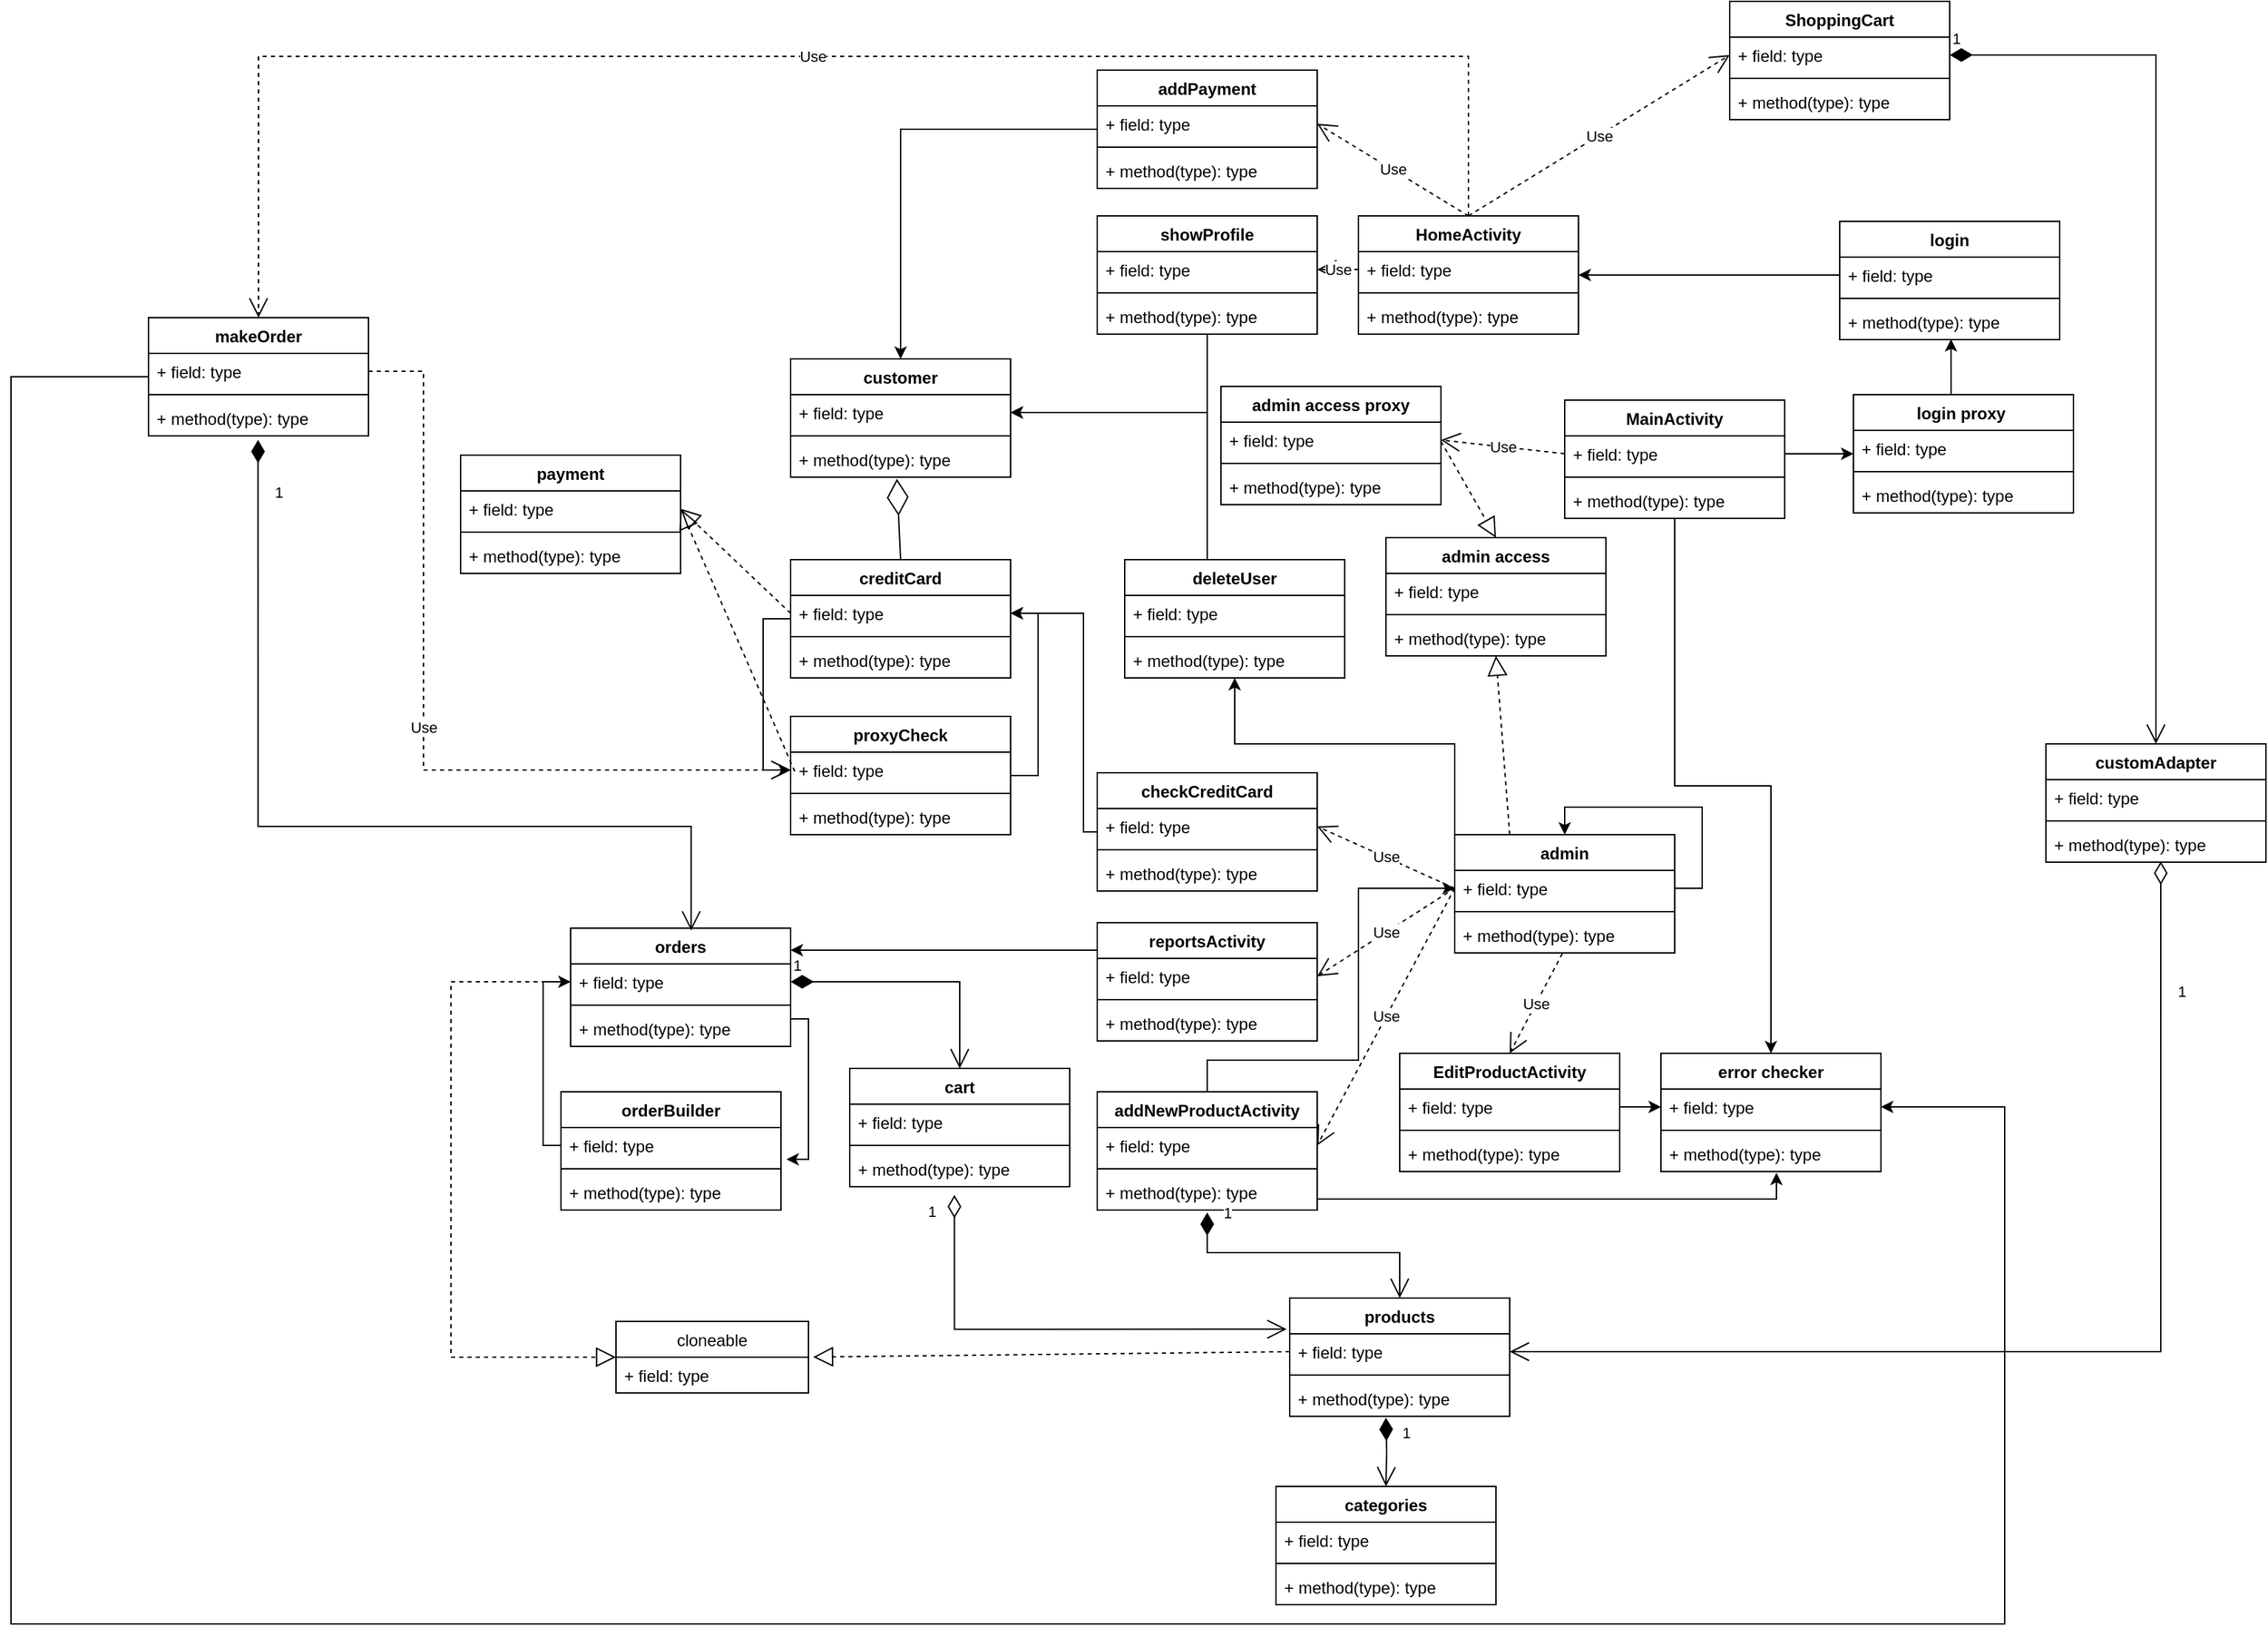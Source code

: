 <mxfile version="16.5.1" type="device"><diagram id="C5RBs43oDa-KdzZeNtuy" name="Page-1"><mxGraphModel dx="1497" dy="1588" grid="1" gridSize="10" guides="1" tooltips="1" connect="1" arrows="1" fold="1" page="1" pageScale="1" pageWidth="827" pageHeight="1169" math="0" shadow="0"><root><mxCell id="WIyWlLk6GJQsqaUBKTNV-0"/><mxCell id="WIyWlLk6GJQsqaUBKTNV-1" parent="WIyWlLk6GJQsqaUBKTNV-0"/><mxCell id="Jj-EscPb8y372BKNnxJL-28" style="edgeStyle=orthogonalEdgeStyle;rounded=0;orthogonalLoop=1;jettySize=auto;html=1;entryX=0.5;entryY=0;entryDx=0;entryDy=0;" edge="1" parent="WIyWlLk6GJQsqaUBKTNV-1" source="Jj-EscPb8y372BKNnxJL-0" target="Jj-EscPb8y372BKNnxJL-4"><mxGeometry relative="1" as="geometry"/></mxCell><mxCell id="Jj-EscPb8y372BKNnxJL-0" value="MainActivity" style="swimlane;fontStyle=1;align=center;verticalAlign=top;childLayout=stackLayout;horizontal=1;startSize=26;horizontalStack=0;resizeParent=1;resizeParentMax=0;resizeLast=0;collapsible=1;marginBottom=0;" vertex="1" parent="WIyWlLk6GJQsqaUBKTNV-1"><mxGeometry x="310" y="110" width="160" height="86" as="geometry"/></mxCell><mxCell id="Jj-EscPb8y372BKNnxJL-1" value="+ field: type" style="text;strokeColor=none;fillColor=none;align=left;verticalAlign=top;spacingLeft=4;spacingRight=4;overflow=hidden;rotatable=0;points=[[0,0.5],[1,0.5]];portConstraint=eastwest;" vertex="1" parent="Jj-EscPb8y372BKNnxJL-0"><mxGeometry y="26" width="160" height="26" as="geometry"/></mxCell><mxCell id="Jj-EscPb8y372BKNnxJL-2" value="" style="line;strokeWidth=1;fillColor=none;align=left;verticalAlign=middle;spacingTop=-1;spacingLeft=3;spacingRight=3;rotatable=0;labelPosition=right;points=[];portConstraint=eastwest;" vertex="1" parent="Jj-EscPb8y372BKNnxJL-0"><mxGeometry y="52" width="160" height="8" as="geometry"/></mxCell><mxCell id="Jj-EscPb8y372BKNnxJL-3" value="+ method(type): type" style="text;strokeColor=none;fillColor=none;align=left;verticalAlign=top;spacingLeft=4;spacingRight=4;overflow=hidden;rotatable=0;points=[[0,0.5],[1,0.5]];portConstraint=eastwest;" vertex="1" parent="Jj-EscPb8y372BKNnxJL-0"><mxGeometry y="60" width="160" height="26" as="geometry"/></mxCell><mxCell id="Jj-EscPb8y372BKNnxJL-4" value="error checker" style="swimlane;fontStyle=1;align=center;verticalAlign=top;childLayout=stackLayout;horizontal=1;startSize=26;horizontalStack=0;resizeParent=1;resizeParentMax=0;resizeLast=0;collapsible=1;marginBottom=0;" vertex="1" parent="WIyWlLk6GJQsqaUBKTNV-1"><mxGeometry x="380" y="585" width="160" height="86" as="geometry"/></mxCell><mxCell id="Jj-EscPb8y372BKNnxJL-5" value="+ field: type" style="text;strokeColor=none;fillColor=none;align=left;verticalAlign=top;spacingLeft=4;spacingRight=4;overflow=hidden;rotatable=0;points=[[0,0.5],[1,0.5]];portConstraint=eastwest;" vertex="1" parent="Jj-EscPb8y372BKNnxJL-4"><mxGeometry y="26" width="160" height="26" as="geometry"/></mxCell><mxCell id="Jj-EscPb8y372BKNnxJL-6" value="" style="line;strokeWidth=1;fillColor=none;align=left;verticalAlign=middle;spacingTop=-1;spacingLeft=3;spacingRight=3;rotatable=0;labelPosition=right;points=[];portConstraint=eastwest;" vertex="1" parent="Jj-EscPb8y372BKNnxJL-4"><mxGeometry y="52" width="160" height="8" as="geometry"/></mxCell><mxCell id="Jj-EscPb8y372BKNnxJL-7" value="+ method(type): type" style="text;strokeColor=none;fillColor=none;align=left;verticalAlign=top;spacingLeft=4;spacingRight=4;overflow=hidden;rotatable=0;points=[[0,0.5],[1,0.5]];portConstraint=eastwest;" vertex="1" parent="Jj-EscPb8y372BKNnxJL-4"><mxGeometry y="60" width="160" height="26" as="geometry"/></mxCell><mxCell id="Jj-EscPb8y372BKNnxJL-8" value="admin access" style="swimlane;fontStyle=1;align=center;verticalAlign=top;childLayout=stackLayout;horizontal=1;startSize=26;horizontalStack=0;resizeParent=1;resizeParentMax=0;resizeLast=0;collapsible=1;marginBottom=0;" vertex="1" parent="WIyWlLk6GJQsqaUBKTNV-1"><mxGeometry x="180" y="210" width="160" height="86" as="geometry"/></mxCell><mxCell id="Jj-EscPb8y372BKNnxJL-9" value="+ field: type" style="text;strokeColor=none;fillColor=none;align=left;verticalAlign=top;spacingLeft=4;spacingRight=4;overflow=hidden;rotatable=0;points=[[0,0.5],[1,0.5]];portConstraint=eastwest;" vertex="1" parent="Jj-EscPb8y372BKNnxJL-8"><mxGeometry y="26" width="160" height="26" as="geometry"/></mxCell><mxCell id="Jj-EscPb8y372BKNnxJL-10" value="" style="line;strokeWidth=1;fillColor=none;align=left;verticalAlign=middle;spacingTop=-1;spacingLeft=3;spacingRight=3;rotatable=0;labelPosition=right;points=[];portConstraint=eastwest;" vertex="1" parent="Jj-EscPb8y372BKNnxJL-8"><mxGeometry y="52" width="160" height="8" as="geometry"/></mxCell><mxCell id="Jj-EscPb8y372BKNnxJL-11" value="+ method(type): type" style="text;strokeColor=none;fillColor=none;align=left;verticalAlign=top;spacingLeft=4;spacingRight=4;overflow=hidden;rotatable=0;points=[[0,0.5],[1,0.5]];portConstraint=eastwest;" vertex="1" parent="Jj-EscPb8y372BKNnxJL-8"><mxGeometry y="60" width="160" height="26" as="geometry"/></mxCell><mxCell id="Jj-EscPb8y372BKNnxJL-120" style="edgeStyle=orthogonalEdgeStyle;rounded=0;orthogonalLoop=1;jettySize=auto;html=1;" edge="1" parent="WIyWlLk6GJQsqaUBKTNV-1" source="Jj-EscPb8y372BKNnxJL-12" target="Jj-EscPb8y372BKNnxJL-114"><mxGeometry relative="1" as="geometry"><Array as="points"><mxPoint x="230" y="360"/><mxPoint x="70" y="360"/></Array></mxGeometry></mxCell><mxCell id="Jj-EscPb8y372BKNnxJL-12" value="admin" style="swimlane;fontStyle=1;align=center;verticalAlign=top;childLayout=stackLayout;horizontal=1;startSize=26;horizontalStack=0;resizeParent=1;resizeParentMax=0;resizeLast=0;collapsible=1;marginBottom=0;" vertex="1" parent="WIyWlLk6GJQsqaUBKTNV-1"><mxGeometry x="230" y="426" width="160" height="86" as="geometry"/></mxCell><mxCell id="Jj-EscPb8y372BKNnxJL-201" style="edgeStyle=orthogonalEdgeStyle;rounded=0;orthogonalLoop=1;jettySize=auto;html=1;entryX=0.5;entryY=0;entryDx=0;entryDy=0;" edge="1" parent="Jj-EscPb8y372BKNnxJL-12" source="Jj-EscPb8y372BKNnxJL-13" target="Jj-EscPb8y372BKNnxJL-12"><mxGeometry relative="1" as="geometry"><Array as="points"><mxPoint x="180" y="39"/><mxPoint x="180" y="-20"/><mxPoint x="80" y="-20"/></Array></mxGeometry></mxCell><mxCell id="Jj-EscPb8y372BKNnxJL-13" value="+ field: type" style="text;strokeColor=none;fillColor=none;align=left;verticalAlign=top;spacingLeft=4;spacingRight=4;overflow=hidden;rotatable=0;points=[[0,0.5],[1,0.5]];portConstraint=eastwest;" vertex="1" parent="Jj-EscPb8y372BKNnxJL-12"><mxGeometry y="26" width="160" height="26" as="geometry"/></mxCell><mxCell id="Jj-EscPb8y372BKNnxJL-14" value="" style="line;strokeWidth=1;fillColor=none;align=left;verticalAlign=middle;spacingTop=-1;spacingLeft=3;spacingRight=3;rotatable=0;labelPosition=right;points=[];portConstraint=eastwest;" vertex="1" parent="Jj-EscPb8y372BKNnxJL-12"><mxGeometry y="52" width="160" height="8" as="geometry"/></mxCell><mxCell id="Jj-EscPb8y372BKNnxJL-15" value="+ method(type): type" style="text;strokeColor=none;fillColor=none;align=left;verticalAlign=top;spacingLeft=4;spacingRight=4;overflow=hidden;rotatable=0;points=[[0,0.5],[1,0.5]];portConstraint=eastwest;" vertex="1" parent="Jj-EscPb8y372BKNnxJL-12"><mxGeometry y="60" width="160" height="26" as="geometry"/></mxCell><mxCell id="Jj-EscPb8y372BKNnxJL-16" value="admin access proxy" style="swimlane;fontStyle=1;align=center;verticalAlign=top;childLayout=stackLayout;horizontal=1;startSize=26;horizontalStack=0;resizeParent=1;resizeParentMax=0;resizeLast=0;collapsible=1;marginBottom=0;" vertex="1" parent="WIyWlLk6GJQsqaUBKTNV-1"><mxGeometry x="60" y="100" width="160" height="86" as="geometry"/></mxCell><mxCell id="Jj-EscPb8y372BKNnxJL-17" value="+ field: type" style="text;strokeColor=none;fillColor=none;align=left;verticalAlign=top;spacingLeft=4;spacingRight=4;overflow=hidden;rotatable=0;points=[[0,0.5],[1,0.5]];portConstraint=eastwest;" vertex="1" parent="Jj-EscPb8y372BKNnxJL-16"><mxGeometry y="26" width="160" height="26" as="geometry"/></mxCell><mxCell id="Jj-EscPb8y372BKNnxJL-18" value="" style="line;strokeWidth=1;fillColor=none;align=left;verticalAlign=middle;spacingTop=-1;spacingLeft=3;spacingRight=3;rotatable=0;labelPosition=right;points=[];portConstraint=eastwest;" vertex="1" parent="Jj-EscPb8y372BKNnxJL-16"><mxGeometry y="52" width="160" height="8" as="geometry"/></mxCell><mxCell id="Jj-EscPb8y372BKNnxJL-19" value="+ method(type): type" style="text;strokeColor=none;fillColor=none;align=left;verticalAlign=top;spacingLeft=4;spacingRight=4;overflow=hidden;rotatable=0;points=[[0,0.5],[1,0.5]];portConstraint=eastwest;" vertex="1" parent="Jj-EscPb8y372BKNnxJL-16"><mxGeometry y="60" width="160" height="26" as="geometry"/></mxCell><mxCell id="Jj-EscPb8y372BKNnxJL-130" style="edgeStyle=orthogonalEdgeStyle;rounded=0;orthogonalLoop=1;jettySize=auto;html=1;entryX=0.506;entryY=0.986;entryDx=0;entryDy=0;entryPerimeter=0;" edge="1" parent="WIyWlLk6GJQsqaUBKTNV-1" source="Jj-EscPb8y372BKNnxJL-20" target="Jj-EscPb8y372BKNnxJL-27"><mxGeometry relative="1" as="geometry"><Array as="points"><mxPoint x="591" y="100"/><mxPoint x="591" y="100"/></Array></mxGeometry></mxCell><mxCell id="Jj-EscPb8y372BKNnxJL-20" value="login proxy " style="swimlane;fontStyle=1;align=center;verticalAlign=top;childLayout=stackLayout;horizontal=1;startSize=26;horizontalStack=0;resizeParent=1;resizeParentMax=0;resizeLast=0;collapsible=1;marginBottom=0;" vertex="1" parent="WIyWlLk6GJQsqaUBKTNV-1"><mxGeometry x="520" y="106" width="160" height="86" as="geometry"/></mxCell><mxCell id="Jj-EscPb8y372BKNnxJL-21" value="+ field: type" style="text;strokeColor=none;fillColor=none;align=left;verticalAlign=top;spacingLeft=4;spacingRight=4;overflow=hidden;rotatable=0;points=[[0,0.5],[1,0.5]];portConstraint=eastwest;" vertex="1" parent="Jj-EscPb8y372BKNnxJL-20"><mxGeometry y="26" width="160" height="26" as="geometry"/></mxCell><mxCell id="Jj-EscPb8y372BKNnxJL-22" value="" style="line;strokeWidth=1;fillColor=none;align=left;verticalAlign=middle;spacingTop=-1;spacingLeft=3;spacingRight=3;rotatable=0;labelPosition=right;points=[];portConstraint=eastwest;" vertex="1" parent="Jj-EscPb8y372BKNnxJL-20"><mxGeometry y="52" width="160" height="8" as="geometry"/></mxCell><mxCell id="Jj-EscPb8y372BKNnxJL-23" value="+ method(type): type" style="text;strokeColor=none;fillColor=none;align=left;verticalAlign=top;spacingLeft=4;spacingRight=4;overflow=hidden;rotatable=0;points=[[0,0.5],[1,0.5]];portConstraint=eastwest;" vertex="1" parent="Jj-EscPb8y372BKNnxJL-20"><mxGeometry y="60" width="160" height="26" as="geometry"/></mxCell><mxCell id="Jj-EscPb8y372BKNnxJL-24" value="login" style="swimlane;fontStyle=1;align=center;verticalAlign=top;childLayout=stackLayout;horizontal=1;startSize=26;horizontalStack=0;resizeParent=1;resizeParentMax=0;resizeLast=0;collapsible=1;marginBottom=0;" vertex="1" parent="WIyWlLk6GJQsqaUBKTNV-1"><mxGeometry x="510" y="-20" width="160" height="86" as="geometry"/></mxCell><mxCell id="Jj-EscPb8y372BKNnxJL-25" value="+ field: type" style="text;strokeColor=none;fillColor=none;align=left;verticalAlign=top;spacingLeft=4;spacingRight=4;overflow=hidden;rotatable=0;points=[[0,0.5],[1,0.5]];portConstraint=eastwest;" vertex="1" parent="Jj-EscPb8y372BKNnxJL-24"><mxGeometry y="26" width="160" height="26" as="geometry"/></mxCell><mxCell id="Jj-EscPb8y372BKNnxJL-26" value="" style="line;strokeWidth=1;fillColor=none;align=left;verticalAlign=middle;spacingTop=-1;spacingLeft=3;spacingRight=3;rotatable=0;labelPosition=right;points=[];portConstraint=eastwest;" vertex="1" parent="Jj-EscPb8y372BKNnxJL-24"><mxGeometry y="52" width="160" height="8" as="geometry"/></mxCell><mxCell id="Jj-EscPb8y372BKNnxJL-27" value="+ method(type): type" style="text;strokeColor=none;fillColor=none;align=left;verticalAlign=top;spacingLeft=4;spacingRight=4;overflow=hidden;rotatable=0;points=[[0,0.5],[1,0.5]];portConstraint=eastwest;" vertex="1" parent="Jj-EscPb8y372BKNnxJL-24"><mxGeometry y="60" width="160" height="26" as="geometry"/></mxCell><mxCell id="Jj-EscPb8y372BKNnxJL-77" style="edgeStyle=orthogonalEdgeStyle;rounded=0;orthogonalLoop=1;jettySize=auto;html=1;entryX=0;entryY=0.5;entryDx=0;entryDy=0;" edge="1" parent="WIyWlLk6GJQsqaUBKTNV-1" source="Jj-EscPb8y372BKNnxJL-37" target="Jj-EscPb8y372BKNnxJL-13"><mxGeometry relative="1" as="geometry"><Array as="points"><mxPoint x="50" y="590"/><mxPoint x="160" y="590"/><mxPoint x="160" y="465"/></Array></mxGeometry></mxCell><mxCell id="Jj-EscPb8y372BKNnxJL-96" style="edgeStyle=orthogonalEdgeStyle;rounded=0;orthogonalLoop=1;jettySize=auto;html=1;entryX=0.525;entryY=1.032;entryDx=0;entryDy=0;entryPerimeter=0;" edge="1" parent="WIyWlLk6GJQsqaUBKTNV-1" source="Jj-EscPb8y372BKNnxJL-37" target="Jj-EscPb8y372BKNnxJL-7"><mxGeometry relative="1" as="geometry"><Array as="points"><mxPoint x="50" y="691"/><mxPoint x="464" y="691"/></Array></mxGeometry></mxCell><mxCell id="Jj-EscPb8y372BKNnxJL-37" value="addNewProductActivity" style="swimlane;fontStyle=1;align=center;verticalAlign=top;childLayout=stackLayout;horizontal=1;startSize=26;horizontalStack=0;resizeParent=1;resizeParentMax=0;resizeLast=0;collapsible=1;marginBottom=0;" vertex="1" parent="WIyWlLk6GJQsqaUBKTNV-1"><mxGeometry x="-30" y="613" width="160" height="86" as="geometry"/></mxCell><mxCell id="Jj-EscPb8y372BKNnxJL-38" value="+ field: type" style="text;strokeColor=none;fillColor=none;align=left;verticalAlign=top;spacingLeft=4;spacingRight=4;overflow=hidden;rotatable=0;points=[[0,0.5],[1,0.5]];portConstraint=eastwest;" vertex="1" parent="Jj-EscPb8y372BKNnxJL-37"><mxGeometry y="26" width="160" height="26" as="geometry"/></mxCell><mxCell id="Jj-EscPb8y372BKNnxJL-39" value="" style="line;strokeWidth=1;fillColor=none;align=left;verticalAlign=middle;spacingTop=-1;spacingLeft=3;spacingRight=3;rotatable=0;labelPosition=right;points=[];portConstraint=eastwest;" vertex="1" parent="Jj-EscPb8y372BKNnxJL-37"><mxGeometry y="52" width="160" height="8" as="geometry"/></mxCell><mxCell id="Jj-EscPb8y372BKNnxJL-40" value="+ method(type): type" style="text;strokeColor=none;fillColor=none;align=left;verticalAlign=top;spacingLeft=4;spacingRight=4;overflow=hidden;rotatable=0;points=[[0,0.5],[1,0.5]];portConstraint=eastwest;" vertex="1" parent="Jj-EscPb8y372BKNnxJL-37"><mxGeometry y="60" width="160" height="26" as="geometry"/></mxCell><mxCell id="Jj-EscPb8y372BKNnxJL-43" value="products" style="swimlane;fontStyle=1;align=center;verticalAlign=top;childLayout=stackLayout;horizontal=1;startSize=26;horizontalStack=0;resizeParent=1;resizeParentMax=0;resizeLast=0;collapsible=1;marginBottom=0;" vertex="1" parent="WIyWlLk6GJQsqaUBKTNV-1"><mxGeometry x="110" y="763" width="160" height="86" as="geometry"/></mxCell><mxCell id="Jj-EscPb8y372BKNnxJL-44" value="+ field: type" style="text;strokeColor=none;fillColor=none;align=left;verticalAlign=top;spacingLeft=4;spacingRight=4;overflow=hidden;rotatable=0;points=[[0,0.5],[1,0.5]];portConstraint=eastwest;" vertex="1" parent="Jj-EscPb8y372BKNnxJL-43"><mxGeometry y="26" width="160" height="26" as="geometry"/></mxCell><mxCell id="Jj-EscPb8y372BKNnxJL-45" value="" style="line;strokeWidth=1;fillColor=none;align=left;verticalAlign=middle;spacingTop=-1;spacingLeft=3;spacingRight=3;rotatable=0;labelPosition=right;points=[];portConstraint=eastwest;" vertex="1" parent="Jj-EscPb8y372BKNnxJL-43"><mxGeometry y="52" width="160" height="8" as="geometry"/></mxCell><mxCell id="Jj-EscPb8y372BKNnxJL-46" value="+ method(type): type" style="text;strokeColor=none;fillColor=none;align=left;verticalAlign=top;spacingLeft=4;spacingRight=4;overflow=hidden;rotatable=0;points=[[0,0.5],[1,0.5]];portConstraint=eastwest;" vertex="1" parent="Jj-EscPb8y372BKNnxJL-43"><mxGeometry y="60" width="160" height="26" as="geometry"/></mxCell><mxCell id="Jj-EscPb8y372BKNnxJL-55" value="cloneable" style="swimlane;fontStyle=0;childLayout=stackLayout;horizontal=1;startSize=26;fillColor=none;horizontalStack=0;resizeParent=1;resizeParentMax=0;resizeLast=0;collapsible=1;marginBottom=0;" vertex="1" parent="WIyWlLk6GJQsqaUBKTNV-1"><mxGeometry x="-380" y="780" width="140" height="52" as="geometry"/></mxCell><mxCell id="Jj-EscPb8y372BKNnxJL-56" value="+ field: type" style="text;strokeColor=none;fillColor=none;align=left;verticalAlign=top;spacingLeft=4;spacingRight=4;overflow=hidden;rotatable=0;points=[[0,0.5],[1,0.5]];portConstraint=eastwest;" vertex="1" parent="Jj-EscPb8y372BKNnxJL-55"><mxGeometry y="26" width="140" height="26" as="geometry"/></mxCell><mxCell id="Jj-EscPb8y372BKNnxJL-63" value="EditProductActivity" style="swimlane;fontStyle=1;align=center;verticalAlign=top;childLayout=stackLayout;horizontal=1;startSize=26;horizontalStack=0;resizeParent=1;resizeParentMax=0;resizeLast=0;collapsible=1;marginBottom=0;" vertex="1" parent="WIyWlLk6GJQsqaUBKTNV-1"><mxGeometry x="190" y="585" width="160" height="86" as="geometry"/></mxCell><mxCell id="Jj-EscPb8y372BKNnxJL-64" value="+ field: type" style="text;strokeColor=none;fillColor=none;align=left;verticalAlign=top;spacingLeft=4;spacingRight=4;overflow=hidden;rotatable=0;points=[[0,0.5],[1,0.5]];portConstraint=eastwest;" vertex="1" parent="Jj-EscPb8y372BKNnxJL-63"><mxGeometry y="26" width="160" height="26" as="geometry"/></mxCell><mxCell id="Jj-EscPb8y372BKNnxJL-65" value="" style="line;strokeWidth=1;fillColor=none;align=left;verticalAlign=middle;spacingTop=-1;spacingLeft=3;spacingRight=3;rotatable=0;labelPosition=right;points=[];portConstraint=eastwest;" vertex="1" parent="Jj-EscPb8y372BKNnxJL-63"><mxGeometry y="52" width="160" height="8" as="geometry"/></mxCell><mxCell id="Jj-EscPb8y372BKNnxJL-66" value="+ method(type): type" style="text;strokeColor=none;fillColor=none;align=left;verticalAlign=top;spacingLeft=4;spacingRight=4;overflow=hidden;rotatable=0;points=[[0,0.5],[1,0.5]];portConstraint=eastwest;" vertex="1" parent="Jj-EscPb8y372BKNnxJL-63"><mxGeometry y="60" width="160" height="26" as="geometry"/></mxCell><mxCell id="Jj-EscPb8y372BKNnxJL-71" style="edgeStyle=orthogonalEdgeStyle;rounded=0;orthogonalLoop=1;jettySize=auto;html=1;entryX=0;entryY=0.5;entryDx=0;entryDy=0;" edge="1" parent="WIyWlLk6GJQsqaUBKTNV-1" source="Jj-EscPb8y372BKNnxJL-64" target="Jj-EscPb8y372BKNnxJL-5"><mxGeometry relative="1" as="geometry"/></mxCell><mxCell id="Jj-EscPb8y372BKNnxJL-88" style="edgeStyle=orthogonalEdgeStyle;rounded=0;orthogonalLoop=1;jettySize=auto;html=1;entryX=1.025;entryY=0.887;entryDx=0;entryDy=0;entryPerimeter=0;" edge="1" parent="WIyWlLk6GJQsqaUBKTNV-1" source="Jj-EscPb8y372BKNnxJL-79" target="Jj-EscPb8y372BKNnxJL-84"><mxGeometry relative="1" as="geometry"><Array as="points"><mxPoint x="-240" y="560"/><mxPoint x="-240" y="662"/></Array></mxGeometry></mxCell><mxCell id="Jj-EscPb8y372BKNnxJL-79" value="orders" style="swimlane;fontStyle=1;align=center;verticalAlign=top;childLayout=stackLayout;horizontal=1;startSize=26;horizontalStack=0;resizeParent=1;resizeParentMax=0;resizeLast=0;collapsible=1;marginBottom=0;" vertex="1" parent="WIyWlLk6GJQsqaUBKTNV-1"><mxGeometry x="-413" y="494" width="160" height="86" as="geometry"/></mxCell><mxCell id="Jj-EscPb8y372BKNnxJL-80" value="+ field: type" style="text;strokeColor=none;fillColor=none;align=left;verticalAlign=top;spacingLeft=4;spacingRight=4;overflow=hidden;rotatable=0;points=[[0,0.5],[1,0.5]];portConstraint=eastwest;" vertex="1" parent="Jj-EscPb8y372BKNnxJL-79"><mxGeometry y="26" width="160" height="26" as="geometry"/></mxCell><mxCell id="Jj-EscPb8y372BKNnxJL-81" value="" style="line;strokeWidth=1;fillColor=none;align=left;verticalAlign=middle;spacingTop=-1;spacingLeft=3;spacingRight=3;rotatable=0;labelPosition=right;points=[];portConstraint=eastwest;" vertex="1" parent="Jj-EscPb8y372BKNnxJL-79"><mxGeometry y="52" width="160" height="8" as="geometry"/></mxCell><mxCell id="Jj-EscPb8y372BKNnxJL-82" value="+ method(type): type" style="text;strokeColor=none;fillColor=none;align=left;verticalAlign=top;spacingLeft=4;spacingRight=4;overflow=hidden;rotatable=0;points=[[0,0.5],[1,0.5]];portConstraint=eastwest;" vertex="1" parent="Jj-EscPb8y372BKNnxJL-79"><mxGeometry y="60" width="160" height="26" as="geometry"/></mxCell><mxCell id="Jj-EscPb8y372BKNnxJL-83" value="orderBuilder" style="swimlane;fontStyle=1;align=center;verticalAlign=top;childLayout=stackLayout;horizontal=1;startSize=26;horizontalStack=0;resizeParent=1;resizeParentMax=0;resizeLast=0;collapsible=1;marginBottom=0;" vertex="1" parent="WIyWlLk6GJQsqaUBKTNV-1"><mxGeometry x="-420" y="613" width="160" height="86" as="geometry"/></mxCell><mxCell id="Jj-EscPb8y372BKNnxJL-84" value="+ field: type" style="text;strokeColor=none;fillColor=none;align=left;verticalAlign=top;spacingLeft=4;spacingRight=4;overflow=hidden;rotatable=0;points=[[0,0.5],[1,0.5]];portConstraint=eastwest;" vertex="1" parent="Jj-EscPb8y372BKNnxJL-83"><mxGeometry y="26" width="160" height="26" as="geometry"/></mxCell><mxCell id="Jj-EscPb8y372BKNnxJL-85" value="" style="line;strokeWidth=1;fillColor=none;align=left;verticalAlign=middle;spacingTop=-1;spacingLeft=3;spacingRight=3;rotatable=0;labelPosition=right;points=[];portConstraint=eastwest;" vertex="1" parent="Jj-EscPb8y372BKNnxJL-83"><mxGeometry y="52" width="160" height="8" as="geometry"/></mxCell><mxCell id="Jj-EscPb8y372BKNnxJL-86" value="+ method(type): type" style="text;strokeColor=none;fillColor=none;align=left;verticalAlign=top;spacingLeft=4;spacingRight=4;overflow=hidden;rotatable=0;points=[[0,0.5],[1,0.5]];portConstraint=eastwest;" vertex="1" parent="Jj-EscPb8y372BKNnxJL-83"><mxGeometry y="60" width="160" height="26" as="geometry"/></mxCell><mxCell id="Jj-EscPb8y372BKNnxJL-87" style="edgeStyle=orthogonalEdgeStyle;rounded=0;orthogonalLoop=1;jettySize=auto;html=1;" edge="1" parent="WIyWlLk6GJQsqaUBKTNV-1" source="Jj-EscPb8y372BKNnxJL-84" target="Jj-EscPb8y372BKNnxJL-80"><mxGeometry relative="1" as="geometry"><Array as="points"><mxPoint x="-433" y="652"/><mxPoint x="-433" y="533"/></Array></mxGeometry></mxCell><mxCell id="Jj-EscPb8y372BKNnxJL-95" style="edgeStyle=orthogonalEdgeStyle;rounded=0;orthogonalLoop=1;jettySize=auto;html=1;" edge="1" parent="WIyWlLk6GJQsqaUBKTNV-1" source="Jj-EscPb8y372BKNnxJL-90"><mxGeometry relative="1" as="geometry"><mxPoint x="-253" y="510" as="targetPoint"/><Array as="points"><mxPoint x="-253" y="510"/></Array></mxGeometry></mxCell><mxCell id="Jj-EscPb8y372BKNnxJL-90" value="reportsActivity" style="swimlane;fontStyle=1;align=center;verticalAlign=top;childLayout=stackLayout;horizontal=1;startSize=26;horizontalStack=0;resizeParent=1;resizeParentMax=0;resizeLast=0;collapsible=1;marginBottom=0;" vertex="1" parent="WIyWlLk6GJQsqaUBKTNV-1"><mxGeometry x="-30" y="490" width="160" height="86" as="geometry"/></mxCell><mxCell id="Jj-EscPb8y372BKNnxJL-91" value="+ field: type" style="text;strokeColor=none;fillColor=none;align=left;verticalAlign=top;spacingLeft=4;spacingRight=4;overflow=hidden;rotatable=0;points=[[0,0.5],[1,0.5]];portConstraint=eastwest;" vertex="1" parent="Jj-EscPb8y372BKNnxJL-90"><mxGeometry y="26" width="160" height="26" as="geometry"/></mxCell><mxCell id="Jj-EscPb8y372BKNnxJL-92" value="" style="line;strokeWidth=1;fillColor=none;align=left;verticalAlign=middle;spacingTop=-1;spacingLeft=3;spacingRight=3;rotatable=0;labelPosition=right;points=[];portConstraint=eastwest;" vertex="1" parent="Jj-EscPb8y372BKNnxJL-90"><mxGeometry y="52" width="160" height="8" as="geometry"/></mxCell><mxCell id="Jj-EscPb8y372BKNnxJL-93" value="+ method(type): type" style="text;strokeColor=none;fillColor=none;align=left;verticalAlign=top;spacingLeft=4;spacingRight=4;overflow=hidden;rotatable=0;points=[[0,0.5],[1,0.5]];portConstraint=eastwest;" vertex="1" parent="Jj-EscPb8y372BKNnxJL-90"><mxGeometry y="60" width="160" height="26" as="geometry"/></mxCell><mxCell id="Jj-EscPb8y372BKNnxJL-98" value="cart" style="swimlane;fontStyle=1;align=center;verticalAlign=top;childLayout=stackLayout;horizontal=1;startSize=26;horizontalStack=0;resizeParent=1;resizeParentMax=0;resizeLast=0;collapsible=1;marginBottom=0;" vertex="1" parent="WIyWlLk6GJQsqaUBKTNV-1"><mxGeometry x="-210" y="596" width="160" height="86" as="geometry"/></mxCell><mxCell id="Jj-EscPb8y372BKNnxJL-99" value="+ field: type" style="text;strokeColor=none;fillColor=none;align=left;verticalAlign=top;spacingLeft=4;spacingRight=4;overflow=hidden;rotatable=0;points=[[0,0.5],[1,0.5]];portConstraint=eastwest;" vertex="1" parent="Jj-EscPb8y372BKNnxJL-98"><mxGeometry y="26" width="160" height="26" as="geometry"/></mxCell><mxCell id="Jj-EscPb8y372BKNnxJL-100" value="" style="line;strokeWidth=1;fillColor=none;align=left;verticalAlign=middle;spacingTop=-1;spacingLeft=3;spacingRight=3;rotatable=0;labelPosition=right;points=[];portConstraint=eastwest;" vertex="1" parent="Jj-EscPb8y372BKNnxJL-98"><mxGeometry y="52" width="160" height="8" as="geometry"/></mxCell><mxCell id="Jj-EscPb8y372BKNnxJL-101" value="+ method(type): type" style="text;strokeColor=none;fillColor=none;align=left;verticalAlign=top;spacingLeft=4;spacingRight=4;overflow=hidden;rotatable=0;points=[[0,0.5],[1,0.5]];portConstraint=eastwest;" vertex="1" parent="Jj-EscPb8y372BKNnxJL-98"><mxGeometry y="60" width="160" height="26" as="geometry"/></mxCell><mxCell id="Jj-EscPb8y372BKNnxJL-149" style="edgeStyle=orthogonalEdgeStyle;rounded=0;orthogonalLoop=1;jettySize=auto;html=1;entryX=1;entryY=0.5;entryDx=0;entryDy=0;" edge="1" parent="WIyWlLk6GJQsqaUBKTNV-1" source="Jj-EscPb8y372BKNnxJL-114" target="Jj-EscPb8y372BKNnxJL-144"><mxGeometry relative="1" as="geometry"><Array as="points"><mxPoint x="50" y="119"/></Array></mxGeometry></mxCell><mxCell id="Jj-EscPb8y372BKNnxJL-114" value="deleteUser" style="swimlane;fontStyle=1;align=center;verticalAlign=top;childLayout=stackLayout;horizontal=1;startSize=26;horizontalStack=0;resizeParent=1;resizeParentMax=0;resizeLast=0;collapsible=1;marginBottom=0;" vertex="1" parent="WIyWlLk6GJQsqaUBKTNV-1"><mxGeometry x="-10" y="226" width="160" height="86" as="geometry"/></mxCell><mxCell id="Jj-EscPb8y372BKNnxJL-115" value="+ field: type" style="text;strokeColor=none;fillColor=none;align=left;verticalAlign=top;spacingLeft=4;spacingRight=4;overflow=hidden;rotatable=0;points=[[0,0.5],[1,0.5]];portConstraint=eastwest;" vertex="1" parent="Jj-EscPb8y372BKNnxJL-114"><mxGeometry y="26" width="160" height="26" as="geometry"/></mxCell><mxCell id="Jj-EscPb8y372BKNnxJL-116" value="" style="line;strokeWidth=1;fillColor=none;align=left;verticalAlign=middle;spacingTop=-1;spacingLeft=3;spacingRight=3;rotatable=0;labelPosition=right;points=[];portConstraint=eastwest;" vertex="1" parent="Jj-EscPb8y372BKNnxJL-114"><mxGeometry y="52" width="160" height="8" as="geometry"/></mxCell><mxCell id="Jj-EscPb8y372BKNnxJL-117" value="+ method(type): type" style="text;strokeColor=none;fillColor=none;align=left;verticalAlign=top;spacingLeft=4;spacingRight=4;overflow=hidden;rotatable=0;points=[[0,0.5],[1,0.5]];portConstraint=eastwest;" vertex="1" parent="Jj-EscPb8y372BKNnxJL-114"><mxGeometry y="60" width="160" height="26" as="geometry"/></mxCell><mxCell id="Jj-EscPb8y372BKNnxJL-123" value="HomeActivity" style="swimlane;fontStyle=1;align=center;verticalAlign=top;childLayout=stackLayout;horizontal=1;startSize=26;horizontalStack=0;resizeParent=1;resizeParentMax=0;resizeLast=0;collapsible=1;marginBottom=0;" vertex="1" parent="WIyWlLk6GJQsqaUBKTNV-1"><mxGeometry x="160" y="-24" width="160" height="86" as="geometry"/></mxCell><mxCell id="Jj-EscPb8y372BKNnxJL-124" value="+ field: type" style="text;strokeColor=none;fillColor=none;align=left;verticalAlign=top;spacingLeft=4;spacingRight=4;overflow=hidden;rotatable=0;points=[[0,0.5],[1,0.5]];portConstraint=eastwest;" vertex="1" parent="Jj-EscPb8y372BKNnxJL-123"><mxGeometry y="26" width="160" height="26" as="geometry"/></mxCell><mxCell id="Jj-EscPb8y372BKNnxJL-125" value="" style="line;strokeWidth=1;fillColor=none;align=left;verticalAlign=middle;spacingTop=-1;spacingLeft=3;spacingRight=3;rotatable=0;labelPosition=right;points=[];portConstraint=eastwest;" vertex="1" parent="Jj-EscPb8y372BKNnxJL-123"><mxGeometry y="52" width="160" height="8" as="geometry"/></mxCell><mxCell id="Jj-EscPb8y372BKNnxJL-126" value="+ method(type): type" style="text;strokeColor=none;fillColor=none;align=left;verticalAlign=top;spacingLeft=4;spacingRight=4;overflow=hidden;rotatable=0;points=[[0,0.5],[1,0.5]];portConstraint=eastwest;" vertex="1" parent="Jj-EscPb8y372BKNnxJL-123"><mxGeometry y="60" width="160" height="26" as="geometry"/></mxCell><mxCell id="Jj-EscPb8y372BKNnxJL-128" style="edgeStyle=orthogonalEdgeStyle;rounded=0;orthogonalLoop=1;jettySize=auto;html=1;entryX=0;entryY=0.5;entryDx=0;entryDy=0;" edge="1" parent="WIyWlLk6GJQsqaUBKTNV-1" source="Jj-EscPb8y372BKNnxJL-1" target="Jj-EscPb8y372BKNnxJL-20"><mxGeometry relative="1" as="geometry"/></mxCell><mxCell id="Jj-EscPb8y372BKNnxJL-131" style="edgeStyle=orthogonalEdgeStyle;rounded=0;orthogonalLoop=1;jettySize=auto;html=1;" edge="1" parent="WIyWlLk6GJQsqaUBKTNV-1" source="Jj-EscPb8y372BKNnxJL-25" target="Jj-EscPb8y372BKNnxJL-123"><mxGeometry relative="1" as="geometry"/></mxCell><mxCell id="Jj-EscPb8y372BKNnxJL-147" style="edgeStyle=orthogonalEdgeStyle;rounded=0;orthogonalLoop=1;jettySize=auto;html=1;" edge="1" parent="WIyWlLk6GJQsqaUBKTNV-1" source="Jj-EscPb8y372BKNnxJL-132" target="Jj-EscPb8y372BKNnxJL-143"><mxGeometry relative="1" as="geometry"/></mxCell><mxCell id="Jj-EscPb8y372BKNnxJL-132" value="addPayment" style="swimlane;fontStyle=1;align=center;verticalAlign=top;childLayout=stackLayout;horizontal=1;startSize=26;horizontalStack=0;resizeParent=1;resizeParentMax=0;resizeLast=0;collapsible=1;marginBottom=0;" vertex="1" parent="WIyWlLk6GJQsqaUBKTNV-1"><mxGeometry x="-30" y="-130" width="160" height="86" as="geometry"/></mxCell><mxCell id="Jj-EscPb8y372BKNnxJL-133" value="+ field: type" style="text;strokeColor=none;fillColor=none;align=left;verticalAlign=top;spacingLeft=4;spacingRight=4;overflow=hidden;rotatable=0;points=[[0,0.5],[1,0.5]];portConstraint=eastwest;" vertex="1" parent="Jj-EscPb8y372BKNnxJL-132"><mxGeometry y="26" width="160" height="26" as="geometry"/></mxCell><mxCell id="Jj-EscPb8y372BKNnxJL-134" value="" style="line;strokeWidth=1;fillColor=none;align=left;verticalAlign=middle;spacingTop=-1;spacingLeft=3;spacingRight=3;rotatable=0;labelPosition=right;points=[];portConstraint=eastwest;" vertex="1" parent="Jj-EscPb8y372BKNnxJL-132"><mxGeometry y="52" width="160" height="8" as="geometry"/></mxCell><mxCell id="Jj-EscPb8y372BKNnxJL-135" value="+ method(type): type" style="text;strokeColor=none;fillColor=none;align=left;verticalAlign=top;spacingLeft=4;spacingRight=4;overflow=hidden;rotatable=0;points=[[0,0.5],[1,0.5]];portConstraint=eastwest;" vertex="1" parent="Jj-EscPb8y372BKNnxJL-132"><mxGeometry y="60" width="160" height="26" as="geometry"/></mxCell><mxCell id="Jj-EscPb8y372BKNnxJL-148" style="edgeStyle=orthogonalEdgeStyle;rounded=0;orthogonalLoop=1;jettySize=auto;html=1;" edge="1" parent="WIyWlLk6GJQsqaUBKTNV-1" source="Jj-EscPb8y372BKNnxJL-136" target="Jj-EscPb8y372BKNnxJL-144"><mxGeometry relative="1" as="geometry"/></mxCell><mxCell id="Jj-EscPb8y372BKNnxJL-136" value="showProfile" style="swimlane;fontStyle=1;align=center;verticalAlign=top;childLayout=stackLayout;horizontal=1;startSize=26;horizontalStack=0;resizeParent=1;resizeParentMax=0;resizeLast=0;collapsible=1;marginBottom=0;" vertex="1" parent="WIyWlLk6GJQsqaUBKTNV-1"><mxGeometry x="-30" y="-24" width="160" height="86" as="geometry"/></mxCell><mxCell id="Jj-EscPb8y372BKNnxJL-137" value="+ field: type" style="text;strokeColor=none;fillColor=none;align=left;verticalAlign=top;spacingLeft=4;spacingRight=4;overflow=hidden;rotatable=0;points=[[0,0.5],[1,0.5]];portConstraint=eastwest;" vertex="1" parent="Jj-EscPb8y372BKNnxJL-136"><mxGeometry y="26" width="160" height="26" as="geometry"/></mxCell><mxCell id="Jj-EscPb8y372BKNnxJL-138" value="" style="line;strokeWidth=1;fillColor=none;align=left;verticalAlign=middle;spacingTop=-1;spacingLeft=3;spacingRight=3;rotatable=0;labelPosition=right;points=[];portConstraint=eastwest;" vertex="1" parent="Jj-EscPb8y372BKNnxJL-136"><mxGeometry y="52" width="160" height="8" as="geometry"/></mxCell><mxCell id="Jj-EscPb8y372BKNnxJL-139" value="+ method(type): type" style="text;strokeColor=none;fillColor=none;align=left;verticalAlign=top;spacingLeft=4;spacingRight=4;overflow=hidden;rotatable=0;points=[[0,0.5],[1,0.5]];portConstraint=eastwest;" vertex="1" parent="Jj-EscPb8y372BKNnxJL-136"><mxGeometry y="60" width="160" height="26" as="geometry"/></mxCell><mxCell id="Jj-EscPb8y372BKNnxJL-143" value="customer" style="swimlane;fontStyle=1;align=center;verticalAlign=top;childLayout=stackLayout;horizontal=1;startSize=26;horizontalStack=0;resizeParent=1;resizeParentMax=0;resizeLast=0;collapsible=1;marginBottom=0;" vertex="1" parent="WIyWlLk6GJQsqaUBKTNV-1"><mxGeometry x="-253" y="80" width="160" height="86" as="geometry"/></mxCell><mxCell id="Jj-EscPb8y372BKNnxJL-144" value="+ field: type" style="text;strokeColor=none;fillColor=none;align=left;verticalAlign=top;spacingLeft=4;spacingRight=4;overflow=hidden;rotatable=0;points=[[0,0.5],[1,0.5]];portConstraint=eastwest;" vertex="1" parent="Jj-EscPb8y372BKNnxJL-143"><mxGeometry y="26" width="160" height="26" as="geometry"/></mxCell><mxCell id="Jj-EscPb8y372BKNnxJL-145" value="" style="line;strokeWidth=1;fillColor=none;align=left;verticalAlign=middle;spacingTop=-1;spacingLeft=3;spacingRight=3;rotatable=0;labelPosition=right;points=[];portConstraint=eastwest;" vertex="1" parent="Jj-EscPb8y372BKNnxJL-143"><mxGeometry y="52" width="160" height="8" as="geometry"/></mxCell><mxCell id="Jj-EscPb8y372BKNnxJL-146" value="+ method(type): type" style="text;strokeColor=none;fillColor=none;align=left;verticalAlign=top;spacingLeft=4;spacingRight=4;overflow=hidden;rotatable=0;points=[[0,0.5],[1,0.5]];portConstraint=eastwest;" vertex="1" parent="Jj-EscPb8y372BKNnxJL-143"><mxGeometry y="60" width="160" height="26" as="geometry"/></mxCell><mxCell id="Jj-EscPb8y372BKNnxJL-162" style="edgeStyle=orthogonalEdgeStyle;rounded=0;orthogonalLoop=1;jettySize=auto;html=1;entryX=0;entryY=0.5;entryDx=0;entryDy=0;" edge="1" parent="WIyWlLk6GJQsqaUBKTNV-1" source="Jj-EscPb8y372BKNnxJL-150" target="Jj-EscPb8y372BKNnxJL-156"><mxGeometry relative="1" as="geometry"><Array as="points"><mxPoint x="-273" y="269"/><mxPoint x="-273" y="379"/></Array></mxGeometry></mxCell><mxCell id="Jj-EscPb8y372BKNnxJL-150" value="creditCard" style="swimlane;fontStyle=1;align=center;verticalAlign=top;childLayout=stackLayout;horizontal=1;startSize=26;horizontalStack=0;resizeParent=1;resizeParentMax=0;resizeLast=0;collapsible=1;marginBottom=0;" vertex="1" parent="WIyWlLk6GJQsqaUBKTNV-1"><mxGeometry x="-253" y="226" width="160" height="86" as="geometry"/></mxCell><mxCell id="Jj-EscPb8y372BKNnxJL-151" value="+ field: type" style="text;strokeColor=none;fillColor=none;align=left;verticalAlign=top;spacingLeft=4;spacingRight=4;overflow=hidden;rotatable=0;points=[[0,0.5],[1,0.5]];portConstraint=eastwest;" vertex="1" parent="Jj-EscPb8y372BKNnxJL-150"><mxGeometry y="26" width="160" height="26" as="geometry"/></mxCell><mxCell id="Jj-EscPb8y372BKNnxJL-152" value="" style="line;strokeWidth=1;fillColor=none;align=left;verticalAlign=middle;spacingTop=-1;spacingLeft=3;spacingRight=3;rotatable=0;labelPosition=right;points=[];portConstraint=eastwest;" vertex="1" parent="Jj-EscPb8y372BKNnxJL-150"><mxGeometry y="52" width="160" height="8" as="geometry"/></mxCell><mxCell id="Jj-EscPb8y372BKNnxJL-153" value="+ method(type): type" style="text;strokeColor=none;fillColor=none;align=left;verticalAlign=top;spacingLeft=4;spacingRight=4;overflow=hidden;rotatable=0;points=[[0,0.5],[1,0.5]];portConstraint=eastwest;" vertex="1" parent="Jj-EscPb8y372BKNnxJL-150"><mxGeometry y="60" width="160" height="26" as="geometry"/></mxCell><mxCell id="Jj-EscPb8y372BKNnxJL-161" style="edgeStyle=orthogonalEdgeStyle;rounded=0;orthogonalLoop=1;jettySize=auto;html=1;entryX=1;entryY=0.5;entryDx=0;entryDy=0;" edge="1" parent="WIyWlLk6GJQsqaUBKTNV-1" source="Jj-EscPb8y372BKNnxJL-155" target="Jj-EscPb8y372BKNnxJL-151"><mxGeometry relative="1" as="geometry"><Array as="points"><mxPoint x="-73" y="383"/><mxPoint x="-73" y="265"/></Array></mxGeometry></mxCell><mxCell id="Jj-EscPb8y372BKNnxJL-155" value="proxyCheck" style="swimlane;fontStyle=1;align=center;verticalAlign=top;childLayout=stackLayout;horizontal=1;startSize=26;horizontalStack=0;resizeParent=1;resizeParentMax=0;resizeLast=0;collapsible=1;marginBottom=0;" vertex="1" parent="WIyWlLk6GJQsqaUBKTNV-1"><mxGeometry x="-253" y="340" width="160" height="86" as="geometry"/></mxCell><mxCell id="Jj-EscPb8y372BKNnxJL-156" value="+ field: type" style="text;strokeColor=none;fillColor=none;align=left;verticalAlign=top;spacingLeft=4;spacingRight=4;overflow=hidden;rotatable=0;points=[[0,0.5],[1,0.5]];portConstraint=eastwest;" vertex="1" parent="Jj-EscPb8y372BKNnxJL-155"><mxGeometry y="26" width="160" height="26" as="geometry"/></mxCell><mxCell id="Jj-EscPb8y372BKNnxJL-157" value="" style="line;strokeWidth=1;fillColor=none;align=left;verticalAlign=middle;spacingTop=-1;spacingLeft=3;spacingRight=3;rotatable=0;labelPosition=right;points=[];portConstraint=eastwest;" vertex="1" parent="Jj-EscPb8y372BKNnxJL-155"><mxGeometry y="52" width="160" height="8" as="geometry"/></mxCell><mxCell id="Jj-EscPb8y372BKNnxJL-158" value="+ method(type): type" style="text;strokeColor=none;fillColor=none;align=left;verticalAlign=top;spacingLeft=4;spacingRight=4;overflow=hidden;rotatable=0;points=[[0,0.5],[1,0.5]];portConstraint=eastwest;" vertex="1" parent="Jj-EscPb8y372BKNnxJL-155"><mxGeometry y="60" width="160" height="26" as="geometry"/></mxCell><mxCell id="Jj-EscPb8y372BKNnxJL-163" value="payment" style="swimlane;fontStyle=1;align=center;verticalAlign=top;childLayout=stackLayout;horizontal=1;startSize=26;horizontalStack=0;resizeParent=1;resizeParentMax=0;resizeLast=0;collapsible=1;marginBottom=0;" vertex="1" parent="WIyWlLk6GJQsqaUBKTNV-1"><mxGeometry x="-493" y="150" width="160" height="86" as="geometry"/></mxCell><mxCell id="Jj-EscPb8y372BKNnxJL-164" value="+ field: type" style="text;strokeColor=none;fillColor=none;align=left;verticalAlign=top;spacingLeft=4;spacingRight=4;overflow=hidden;rotatable=0;points=[[0,0.5],[1,0.5]];portConstraint=eastwest;" vertex="1" parent="Jj-EscPb8y372BKNnxJL-163"><mxGeometry y="26" width="160" height="26" as="geometry"/></mxCell><mxCell id="Jj-EscPb8y372BKNnxJL-165" value="" style="line;strokeWidth=1;fillColor=none;align=left;verticalAlign=middle;spacingTop=-1;spacingLeft=3;spacingRight=3;rotatable=0;labelPosition=right;points=[];portConstraint=eastwest;" vertex="1" parent="Jj-EscPb8y372BKNnxJL-163"><mxGeometry y="52" width="160" height="8" as="geometry"/></mxCell><mxCell id="Jj-EscPb8y372BKNnxJL-166" value="+ method(type): type" style="text;strokeColor=none;fillColor=none;align=left;verticalAlign=top;spacingLeft=4;spacingRight=4;overflow=hidden;rotatable=0;points=[[0,0.5],[1,0.5]];portConstraint=eastwest;" vertex="1" parent="Jj-EscPb8y372BKNnxJL-163"><mxGeometry y="60" width="160" height="26" as="geometry"/></mxCell><mxCell id="Jj-EscPb8y372BKNnxJL-175" style="edgeStyle=orthogonalEdgeStyle;rounded=0;orthogonalLoop=1;jettySize=auto;html=1;entryX=1;entryY=0.5;entryDx=0;entryDy=0;" edge="1" parent="WIyWlLk6GJQsqaUBKTNV-1" source="Jj-EscPb8y372BKNnxJL-170" target="Jj-EscPb8y372BKNnxJL-151"><mxGeometry relative="1" as="geometry"><Array as="points"><mxPoint x="-40" y="424"/><mxPoint x="-40" y="265"/></Array></mxGeometry></mxCell><mxCell id="Jj-EscPb8y372BKNnxJL-170" value="checkCreditCard" style="swimlane;fontStyle=1;align=center;verticalAlign=top;childLayout=stackLayout;horizontal=1;startSize=26;horizontalStack=0;resizeParent=1;resizeParentMax=0;resizeLast=0;collapsible=1;marginBottom=0;" vertex="1" parent="WIyWlLk6GJQsqaUBKTNV-1"><mxGeometry x="-30" y="381" width="160" height="86" as="geometry"/></mxCell><mxCell id="Jj-EscPb8y372BKNnxJL-171" value="+ field: type" style="text;strokeColor=none;fillColor=none;align=left;verticalAlign=top;spacingLeft=4;spacingRight=4;overflow=hidden;rotatable=0;points=[[0,0.5],[1,0.5]];portConstraint=eastwest;" vertex="1" parent="Jj-EscPb8y372BKNnxJL-170"><mxGeometry y="26" width="160" height="26" as="geometry"/></mxCell><mxCell id="Jj-EscPb8y372BKNnxJL-172" value="" style="line;strokeWidth=1;fillColor=none;align=left;verticalAlign=middle;spacingTop=-1;spacingLeft=3;spacingRight=3;rotatable=0;labelPosition=right;points=[];portConstraint=eastwest;" vertex="1" parent="Jj-EscPb8y372BKNnxJL-170"><mxGeometry y="52" width="160" height="8" as="geometry"/></mxCell><mxCell id="Jj-EscPb8y372BKNnxJL-173" value="+ method(type): type" style="text;strokeColor=none;fillColor=none;align=left;verticalAlign=top;spacingLeft=4;spacingRight=4;overflow=hidden;rotatable=0;points=[[0,0.5],[1,0.5]];portConstraint=eastwest;" vertex="1" parent="Jj-EscPb8y372BKNnxJL-170"><mxGeometry y="60" width="160" height="26" as="geometry"/></mxCell><mxCell id="Jj-EscPb8y372BKNnxJL-182" style="edgeStyle=orthogonalEdgeStyle;rounded=0;orthogonalLoop=1;jettySize=auto;html=1;entryX=1;entryY=0.5;entryDx=0;entryDy=0;" edge="1" parent="WIyWlLk6GJQsqaUBKTNV-1" source="Jj-EscPb8y372BKNnxJL-176" target="Jj-EscPb8y372BKNnxJL-5"><mxGeometry relative="1" as="geometry"><Array as="points"><mxPoint x="-820" y="93"/><mxPoint x="-820" y="1000"/><mxPoint x="630" y="1000"/><mxPoint x="630" y="624"/></Array></mxGeometry></mxCell><mxCell id="Jj-EscPb8y372BKNnxJL-176" value="makeOrder" style="swimlane;fontStyle=1;align=center;verticalAlign=top;childLayout=stackLayout;horizontal=1;startSize=26;horizontalStack=0;resizeParent=1;resizeParentMax=0;resizeLast=0;collapsible=1;marginBottom=0;" vertex="1" parent="WIyWlLk6GJQsqaUBKTNV-1"><mxGeometry x="-720" y="50" width="160" height="86" as="geometry"/></mxCell><mxCell id="Jj-EscPb8y372BKNnxJL-177" value="+ field: type" style="text;strokeColor=none;fillColor=none;align=left;verticalAlign=top;spacingLeft=4;spacingRight=4;overflow=hidden;rotatable=0;points=[[0,0.5],[1,0.5]];portConstraint=eastwest;" vertex="1" parent="Jj-EscPb8y372BKNnxJL-176"><mxGeometry y="26" width="160" height="26" as="geometry"/></mxCell><mxCell id="Jj-EscPb8y372BKNnxJL-178" value="" style="line;strokeWidth=1;fillColor=none;align=left;verticalAlign=middle;spacingTop=-1;spacingLeft=3;spacingRight=3;rotatable=0;labelPosition=right;points=[];portConstraint=eastwest;" vertex="1" parent="Jj-EscPb8y372BKNnxJL-176"><mxGeometry y="52" width="160" height="8" as="geometry"/></mxCell><mxCell id="Jj-EscPb8y372BKNnxJL-179" value="+ method(type): type" style="text;strokeColor=none;fillColor=none;align=left;verticalAlign=top;spacingLeft=4;spacingRight=4;overflow=hidden;rotatable=0;points=[[0,0.5],[1,0.5]];portConstraint=eastwest;" vertex="1" parent="Jj-EscPb8y372BKNnxJL-176"><mxGeometry y="60" width="160" height="26" as="geometry"/></mxCell><mxCell id="Jj-EscPb8y372BKNnxJL-184" value="categories" style="swimlane;fontStyle=1;align=center;verticalAlign=top;childLayout=stackLayout;horizontal=1;startSize=26;horizontalStack=0;resizeParent=1;resizeParentMax=0;resizeLast=0;collapsible=1;marginBottom=0;" vertex="1" parent="WIyWlLk6GJQsqaUBKTNV-1"><mxGeometry x="100" y="900" width="160" height="86" as="geometry"/></mxCell><mxCell id="Jj-EscPb8y372BKNnxJL-185" value="+ field: type" style="text;strokeColor=none;fillColor=none;align=left;verticalAlign=top;spacingLeft=4;spacingRight=4;overflow=hidden;rotatable=0;points=[[0,0.5],[1,0.5]];portConstraint=eastwest;" vertex="1" parent="Jj-EscPb8y372BKNnxJL-184"><mxGeometry y="26" width="160" height="26" as="geometry"/></mxCell><mxCell id="Jj-EscPb8y372BKNnxJL-186" value="" style="line;strokeWidth=1;fillColor=none;align=left;verticalAlign=middle;spacingTop=-1;spacingLeft=3;spacingRight=3;rotatable=0;labelPosition=right;points=[];portConstraint=eastwest;" vertex="1" parent="Jj-EscPb8y372BKNnxJL-184"><mxGeometry y="52" width="160" height="8" as="geometry"/></mxCell><mxCell id="Jj-EscPb8y372BKNnxJL-187" value="+ method(type): type" style="text;strokeColor=none;fillColor=none;align=left;verticalAlign=top;spacingLeft=4;spacingRight=4;overflow=hidden;rotatable=0;points=[[0,0.5],[1,0.5]];portConstraint=eastwest;" vertex="1" parent="Jj-EscPb8y372BKNnxJL-184"><mxGeometry y="60" width="160" height="26" as="geometry"/></mxCell><mxCell id="Jj-EscPb8y372BKNnxJL-189" value="ShoppingCart" style="swimlane;fontStyle=1;align=center;verticalAlign=top;childLayout=stackLayout;horizontal=1;startSize=26;horizontalStack=0;resizeParent=1;resizeParentMax=0;resizeLast=0;collapsible=1;marginBottom=0;" vertex="1" parent="WIyWlLk6GJQsqaUBKTNV-1"><mxGeometry x="430" y="-180" width="160" height="86" as="geometry"/></mxCell><mxCell id="Jj-EscPb8y372BKNnxJL-190" value="+ field: type" style="text;strokeColor=none;fillColor=none;align=left;verticalAlign=top;spacingLeft=4;spacingRight=4;overflow=hidden;rotatable=0;points=[[0,0.5],[1,0.5]];portConstraint=eastwest;" vertex="1" parent="Jj-EscPb8y372BKNnxJL-189"><mxGeometry y="26" width="160" height="26" as="geometry"/></mxCell><mxCell id="Jj-EscPb8y372BKNnxJL-191" value="" style="line;strokeWidth=1;fillColor=none;align=left;verticalAlign=middle;spacingTop=-1;spacingLeft=3;spacingRight=3;rotatable=0;labelPosition=right;points=[];portConstraint=eastwest;" vertex="1" parent="Jj-EscPb8y372BKNnxJL-189"><mxGeometry y="52" width="160" height="8" as="geometry"/></mxCell><mxCell id="Jj-EscPb8y372BKNnxJL-192" value="+ method(type): type" style="text;strokeColor=none;fillColor=none;align=left;verticalAlign=top;spacingLeft=4;spacingRight=4;overflow=hidden;rotatable=0;points=[[0,0.5],[1,0.5]];portConstraint=eastwest;" vertex="1" parent="Jj-EscPb8y372BKNnxJL-189"><mxGeometry y="60" width="160" height="26" as="geometry"/></mxCell><mxCell id="Jj-EscPb8y372BKNnxJL-194" value="customAdapter" style="swimlane;fontStyle=1;align=center;verticalAlign=top;childLayout=stackLayout;horizontal=1;startSize=26;horizontalStack=0;resizeParent=1;resizeParentMax=0;resizeLast=0;collapsible=1;marginBottom=0;" vertex="1" parent="WIyWlLk6GJQsqaUBKTNV-1"><mxGeometry x="660" y="360" width="160" height="86" as="geometry"/></mxCell><mxCell id="Jj-EscPb8y372BKNnxJL-195" value="+ field: type" style="text;strokeColor=none;fillColor=none;align=left;verticalAlign=top;spacingLeft=4;spacingRight=4;overflow=hidden;rotatable=0;points=[[0,0.5],[1,0.5]];portConstraint=eastwest;" vertex="1" parent="Jj-EscPb8y372BKNnxJL-194"><mxGeometry y="26" width="160" height="26" as="geometry"/></mxCell><mxCell id="Jj-EscPb8y372BKNnxJL-196" value="" style="line;strokeWidth=1;fillColor=none;align=left;verticalAlign=middle;spacingTop=-1;spacingLeft=3;spacingRight=3;rotatable=0;labelPosition=right;points=[];portConstraint=eastwest;" vertex="1" parent="Jj-EscPb8y372BKNnxJL-194"><mxGeometry y="52" width="160" height="8" as="geometry"/></mxCell><mxCell id="Jj-EscPb8y372BKNnxJL-197" value="+ method(type): type" style="text;strokeColor=none;fillColor=none;align=left;verticalAlign=top;spacingLeft=4;spacingRight=4;overflow=hidden;rotatable=0;points=[[0,0.5],[1,0.5]];portConstraint=eastwest;" vertex="1" parent="Jj-EscPb8y372BKNnxJL-194"><mxGeometry y="60" width="160" height="26" as="geometry"/></mxCell><mxCell id="Jj-EscPb8y372BKNnxJL-202" value="1" style="endArrow=open;html=1;endSize=12;startArrow=diamondThin;startSize=14;startFill=1;edgeStyle=orthogonalEdgeStyle;align=left;verticalAlign=bottom;rounded=0;exitX=1;exitY=0.5;exitDx=0;exitDy=0;" edge="1" parent="WIyWlLk6GJQsqaUBKTNV-1" source="Jj-EscPb8y372BKNnxJL-80" target="Jj-EscPb8y372BKNnxJL-98"><mxGeometry x="-1" y="3" relative="1" as="geometry"><mxPoint x="-240" y="470" as="sourcePoint"/><mxPoint x="-80" y="470" as="targetPoint"/></mxGeometry></mxCell><mxCell id="Jj-EscPb8y372BKNnxJL-209" value="1" style="endArrow=open;html=1;endSize=12;startArrow=diamondThin;startSize=14;startFill=0;edgeStyle=orthogonalEdgeStyle;align=left;verticalAlign=bottom;rounded=0;entryX=-0.014;entryY=-0.128;entryDx=0;entryDy=0;entryPerimeter=0;exitX=0.476;exitY=1.231;exitDx=0;exitDy=0;exitPerimeter=0;" edge="1" parent="WIyWlLk6GJQsqaUBKTNV-1" source="Jj-EscPb8y372BKNnxJL-101" target="Jj-EscPb8y372BKNnxJL-44"><mxGeometry x="-0.875" y="-20" relative="1" as="geometry"><mxPoint x="-150" y="682" as="sourcePoint"/><mxPoint x="10" y="682" as="targetPoint"/><Array as="points"><mxPoint x="-134" y="786"/></Array><mxPoint x="-1" as="offset"/></mxGeometry></mxCell><mxCell id="Jj-EscPb8y372BKNnxJL-210" value="1" style="endArrow=open;html=1;endSize=12;startArrow=diamondThin;startSize=14;startFill=0;edgeStyle=orthogonalEdgeStyle;align=left;verticalAlign=bottom;rounded=0;exitX=0.522;exitY=0.98;exitDx=0;exitDy=0;exitPerimeter=0;entryX=1;entryY=0.5;entryDx=0;entryDy=0;" edge="1" parent="WIyWlLk6GJQsqaUBKTNV-1" source="Jj-EscPb8y372BKNnxJL-197" target="Jj-EscPb8y372BKNnxJL-44"><mxGeometry x="-0.75" y="10" relative="1" as="geometry"><mxPoint x="560" y="540" as="sourcePoint"/><mxPoint x="720" y="540" as="targetPoint"/><mxPoint as="offset"/></mxGeometry></mxCell><mxCell id="Jj-EscPb8y372BKNnxJL-211" value="1" style="endArrow=open;html=1;endSize=12;startArrow=diamondThin;startSize=14;startFill=1;edgeStyle=orthogonalEdgeStyle;align=left;verticalAlign=bottom;rounded=0;entryX=0.5;entryY=0;entryDx=0;entryDy=0;" edge="1" parent="WIyWlLk6GJQsqaUBKTNV-1" target="Jj-EscPb8y372BKNnxJL-184"><mxGeometry x="-0.2" y="10" relative="1" as="geometry"><mxPoint x="180" y="850" as="sourcePoint"/><mxPoint x="340" y="870" as="targetPoint"/><mxPoint as="offset"/></mxGeometry></mxCell><mxCell id="Jj-EscPb8y372BKNnxJL-213" value="" style="endArrow=block;dashed=1;endFill=0;endSize=12;html=1;rounded=0;entryX=1.024;entryY=-0.004;entryDx=0;entryDy=0;entryPerimeter=0;exitX=0;exitY=0.5;exitDx=0;exitDy=0;" edge="1" parent="WIyWlLk6GJQsqaUBKTNV-1" source="Jj-EscPb8y372BKNnxJL-44" target="Jj-EscPb8y372BKNnxJL-56"><mxGeometry width="160" relative="1" as="geometry"><mxPoint x="-210" y="870" as="sourcePoint"/><mxPoint x="-50" y="870" as="targetPoint"/></mxGeometry></mxCell><mxCell id="Jj-EscPb8y372BKNnxJL-214" value="" style="endArrow=block;dashed=1;endFill=0;endSize=12;html=1;rounded=0;entryX=0;entryY=0.5;entryDx=0;entryDy=0;exitX=0;exitY=0.5;exitDx=0;exitDy=0;" edge="1" parent="WIyWlLk6GJQsqaUBKTNV-1" source="Jj-EscPb8y372BKNnxJL-80" target="Jj-EscPb8y372BKNnxJL-55"><mxGeometry width="160" relative="1" as="geometry"><mxPoint x="-620" y="750" as="sourcePoint"/><mxPoint x="-460" y="750" as="targetPoint"/><Array as="points"><mxPoint x="-500" y="533"/><mxPoint x="-500" y="806"/></Array></mxGeometry></mxCell><mxCell id="Jj-EscPb8y372BKNnxJL-216" value="Use" style="endArrow=open;endSize=12;dashed=1;html=1;rounded=0;exitX=0;exitY=0.5;exitDx=0;exitDy=0;entryX=1;entryY=0.5;entryDx=0;entryDy=0;" edge="1" parent="WIyWlLk6GJQsqaUBKTNV-1" source="Jj-EscPb8y372BKNnxJL-1" target="Jj-EscPb8y372BKNnxJL-17"><mxGeometry width="160" relative="1" as="geometry"><mxPoint x="240" y="100" as="sourcePoint"/><mxPoint x="400" y="100" as="targetPoint"/></mxGeometry></mxCell><mxCell id="Jj-EscPb8y372BKNnxJL-219" value="Use" style="endArrow=open;endSize=12;dashed=1;html=1;rounded=0;exitX=0;exitY=0.5;exitDx=0;exitDy=0;entryX=1;entryY=0.5;entryDx=0;entryDy=0;" edge="1" parent="WIyWlLk6GJQsqaUBKTNV-1" source="Jj-EscPb8y372BKNnxJL-13" target="Jj-EscPb8y372BKNnxJL-171"><mxGeometry width="160" relative="1" as="geometry"><mxPoint x="80" y="510" as="sourcePoint"/><mxPoint x="240" y="510" as="targetPoint"/></mxGeometry></mxCell><mxCell id="Jj-EscPb8y372BKNnxJL-220" value="Use" style="endArrow=open;endSize=12;dashed=1;html=1;rounded=0;exitX=0;exitY=0.5;exitDx=0;exitDy=0;entryX=1;entryY=0.5;entryDx=0;entryDy=0;" edge="1" parent="WIyWlLk6GJQsqaUBKTNV-1" source="Jj-EscPb8y372BKNnxJL-13" target="Jj-EscPb8y372BKNnxJL-91"><mxGeometry width="160" relative="1" as="geometry"><mxPoint x="160" y="530" as="sourcePoint"/><mxPoint x="320" y="530" as="targetPoint"/></mxGeometry></mxCell><mxCell id="Jj-EscPb8y372BKNnxJL-221" value="Use" style="endArrow=open;endSize=12;dashed=1;html=1;rounded=0;exitX=0;exitY=0.5;exitDx=0;exitDy=0;entryX=1;entryY=0.5;entryDx=0;entryDy=0;" edge="1" parent="WIyWlLk6GJQsqaUBKTNV-1" source="Jj-EscPb8y372BKNnxJL-13" target="Jj-EscPb8y372BKNnxJL-38"><mxGeometry width="160" relative="1" as="geometry"><mxPoint x="190" y="550" as="sourcePoint"/><mxPoint x="350" y="550" as="targetPoint"/></mxGeometry></mxCell><mxCell id="Jj-EscPb8y372BKNnxJL-222" value="" style="endArrow=block;dashed=1;endFill=0;endSize=12;html=1;rounded=0;entryX=1;entryY=0.5;entryDx=0;entryDy=0;" edge="1" parent="WIyWlLk6GJQsqaUBKTNV-1" target="Jj-EscPb8y372BKNnxJL-164"><mxGeometry width="160" relative="1" as="geometry"><mxPoint x="-250" y="380" as="sourcePoint"/><mxPoint x="-300" y="350" as="targetPoint"/></mxGeometry></mxCell><mxCell id="Jj-EscPb8y372BKNnxJL-223" value="" style="endArrow=block;dashed=1;endFill=0;endSize=12;html=1;rounded=0;exitX=0;exitY=0.5;exitDx=0;exitDy=0;entryX=1;entryY=0.5;entryDx=0;entryDy=0;" edge="1" parent="WIyWlLk6GJQsqaUBKTNV-1" source="Jj-EscPb8y372BKNnxJL-151" target="Jj-EscPb8y372BKNnxJL-164"><mxGeometry width="160" relative="1" as="geometry"><mxPoint x="-370" y="190" as="sourcePoint"/><mxPoint x="-320" y="290" as="targetPoint"/></mxGeometry></mxCell><mxCell id="Jj-EscPb8y372BKNnxJL-224" value="" style="endArrow=block;dashed=1;endFill=0;endSize=12;html=1;rounded=0;" edge="1" parent="WIyWlLk6GJQsqaUBKTNV-1"><mxGeometry width="160" relative="1" as="geometry"><mxPoint x="220" y="140" as="sourcePoint"/><mxPoint x="260" y="210" as="targetPoint"/></mxGeometry></mxCell><mxCell id="Jj-EscPb8y372BKNnxJL-225" value="" style="endArrow=block;dashed=1;endFill=0;endSize=12;html=1;rounded=0;exitX=0.25;exitY=0;exitDx=0;exitDy=0;entryX=0.5;entryY=1;entryDx=0;entryDy=0;" edge="1" parent="WIyWlLk6GJQsqaUBKTNV-1" source="Jj-EscPb8y372BKNnxJL-12" target="Jj-EscPb8y372BKNnxJL-8"><mxGeometry width="160" relative="1" as="geometry"><mxPoint x="160" y="290" as="sourcePoint"/><mxPoint x="320" y="290" as="targetPoint"/></mxGeometry></mxCell><mxCell id="Jj-EscPb8y372BKNnxJL-226" value="1" style="endArrow=open;html=1;endSize=12;startArrow=diamondThin;startSize=14;startFill=1;edgeStyle=orthogonalEdgeStyle;align=left;verticalAlign=bottom;rounded=0;entryX=0.5;entryY=0;entryDx=0;entryDy=0;exitX=1;exitY=0.5;exitDx=0;exitDy=0;" edge="1" parent="WIyWlLk6GJQsqaUBKTNV-1" source="Jj-EscPb8y372BKNnxJL-190" target="Jj-EscPb8y372BKNnxJL-194"><mxGeometry x="-1" y="3" relative="1" as="geometry"><mxPoint x="520" y="-50" as="sourcePoint"/><mxPoint x="680" y="-50" as="targetPoint"/></mxGeometry></mxCell><mxCell id="Jj-EscPb8y372BKNnxJL-227" value="Use" style="endArrow=open;endSize=12;dashed=1;html=1;rounded=0;exitX=0.489;exitY=1.02;exitDx=0;exitDy=0;exitPerimeter=0;entryX=0.5;entryY=0;entryDx=0;entryDy=0;" edge="1" parent="WIyWlLk6GJQsqaUBKTNV-1" source="Jj-EscPb8y372BKNnxJL-15" target="Jj-EscPb8y372BKNnxJL-63"><mxGeometry width="160" relative="1" as="geometry"><mxPoint x="240" y="530" as="sourcePoint"/><mxPoint x="400" y="530" as="targetPoint"/></mxGeometry></mxCell><mxCell id="Jj-EscPb8y372BKNnxJL-233" value="1" style="endArrow=open;html=1;endSize=12;startArrow=diamondThin;startSize=14;startFill=1;edgeStyle=orthogonalEdgeStyle;align=left;verticalAlign=bottom;rounded=0;exitX=0.5;exitY=1.068;exitDx=0;exitDy=0;exitPerimeter=0;" edge="1" parent="WIyWlLk6GJQsqaUBKTNV-1" source="Jj-EscPb8y372BKNnxJL-40" target="Jj-EscPb8y372BKNnxJL-43"><mxGeometry x="-0.909" y="10" relative="1" as="geometry"><mxPoint x="50" y="730" as="sourcePoint"/><mxPoint x="210" y="730" as="targetPoint"/><Array as="points"><mxPoint x="50" y="730"/><mxPoint x="190" y="730"/></Array><mxPoint as="offset"/></mxGeometry></mxCell><mxCell id="Jj-EscPb8y372BKNnxJL-234" value="1" style="endArrow=open;html=1;endSize=12;startArrow=diamondThin;startSize=14;startFill=1;edgeStyle=orthogonalEdgeStyle;align=left;verticalAlign=bottom;rounded=0;exitX=0.498;exitY=1.112;exitDx=0;exitDy=0;exitPerimeter=0;entryX=0.548;entryY=0.021;entryDx=0;entryDy=0;entryPerimeter=0;" edge="1" parent="WIyWlLk6GJQsqaUBKTNV-1" source="Jj-EscPb8y372BKNnxJL-179" target="Jj-EscPb8y372BKNnxJL-79"><mxGeometry x="-0.86" y="10" relative="1" as="geometry"><mxPoint x="-720" y="360" as="sourcePoint"/><mxPoint x="-560" y="360" as="targetPoint"/><Array as="points"><mxPoint x="-640" y="420"/><mxPoint x="-325" y="420"/></Array><mxPoint as="offset"/></mxGeometry></mxCell><mxCell id="Jj-EscPb8y372BKNnxJL-235" value="Use" style="endArrow=open;endSize=12;dashed=1;html=1;rounded=0;entryX=0;entryY=0.5;entryDx=0;entryDy=0;exitX=1;exitY=0.5;exitDx=0;exitDy=0;" edge="1" parent="WIyWlLk6GJQsqaUBKTNV-1" source="Jj-EscPb8y372BKNnxJL-177" target="Jj-EscPb8y372BKNnxJL-156"><mxGeometry width="160" relative="1" as="geometry"><mxPoint x="-520" y="320" as="sourcePoint"/><mxPoint x="-360" y="320" as="targetPoint"/><Array as="points"><mxPoint x="-520" y="89"/><mxPoint x="-520" y="230"/><mxPoint x="-520" y="379"/></Array></mxGeometry></mxCell><mxCell id="Jj-EscPb8y372BKNnxJL-236" value="Use" style="endArrow=open;endSize=12;dashed=1;html=1;rounded=0;exitX=0;exitY=0.5;exitDx=0;exitDy=0;entryX=1;entryY=0.5;entryDx=0;entryDy=0;" edge="1" parent="WIyWlLk6GJQsqaUBKTNV-1" source="Jj-EscPb8y372BKNnxJL-124" target="Jj-EscPb8y372BKNnxJL-137"><mxGeometry width="160" relative="1" as="geometry"><mxPoint x="10" y="70" as="sourcePoint"/><mxPoint x="170" y="70" as="targetPoint"/></mxGeometry></mxCell><mxCell id="Jj-EscPb8y372BKNnxJL-237" value="Use" style="endArrow=open;endSize=12;dashed=1;html=1;rounded=0;entryX=1;entryY=0.5;entryDx=0;entryDy=0;exitX=0.5;exitY=0;exitDx=0;exitDy=0;" edge="1" parent="WIyWlLk6GJQsqaUBKTNV-1" source="Jj-EscPb8y372BKNnxJL-123" target="Jj-EscPb8y372BKNnxJL-133"><mxGeometry width="160" relative="1" as="geometry"><mxPoint x="230" y="-94" as="sourcePoint"/><mxPoint x="390" y="-94" as="targetPoint"/></mxGeometry></mxCell><mxCell id="Jj-EscPb8y372BKNnxJL-238" value="Use" style="endArrow=open;endSize=12;dashed=1;html=1;rounded=0;exitX=0.5;exitY=0;exitDx=0;exitDy=0;entryX=0;entryY=0.5;entryDx=0;entryDy=0;" edge="1" parent="WIyWlLk6GJQsqaUBKTNV-1" source="Jj-EscPb8y372BKNnxJL-123" target="Jj-EscPb8y372BKNnxJL-190"><mxGeometry width="160" relative="1" as="geometry"><mxPoint x="270" y="-60" as="sourcePoint"/><mxPoint x="430" y="-60" as="targetPoint"/></mxGeometry></mxCell><mxCell id="Jj-EscPb8y372BKNnxJL-239" value="Use" style="endArrow=open;endSize=12;dashed=1;html=1;rounded=0;exitX=0.5;exitY=0;exitDx=0;exitDy=0;entryX=0.5;entryY=0;entryDx=0;entryDy=0;" edge="1" parent="WIyWlLk6GJQsqaUBKTNV-1" source="Jj-EscPb8y372BKNnxJL-123" target="Jj-EscPb8y372BKNnxJL-176"><mxGeometry width="160" relative="1" as="geometry"><mxPoint x="-120" y="-210" as="sourcePoint"/><mxPoint x="40" y="-210" as="targetPoint"/><Array as="points"><mxPoint x="240" y="-140"/><mxPoint x="-640" y="-140"/></Array></mxGeometry></mxCell><mxCell id="Jj-EscPb8y372BKNnxJL-240" value="" style="endArrow=diamondThin;endFill=0;endSize=24;html=1;rounded=0;entryX=0.483;entryY=1.047;entryDx=0;entryDy=0;entryPerimeter=0;exitX=0.5;exitY=0;exitDx=0;exitDy=0;" edge="1" parent="WIyWlLk6GJQsqaUBKTNV-1" source="Jj-EscPb8y372BKNnxJL-150" target="Jj-EscPb8y372BKNnxJL-146"><mxGeometry width="160" relative="1" as="geometry"><mxPoint x="-150" y="190" as="sourcePoint"/><mxPoint x="10" y="190" as="targetPoint"/></mxGeometry></mxCell></root></mxGraphModel></diagram></mxfile>